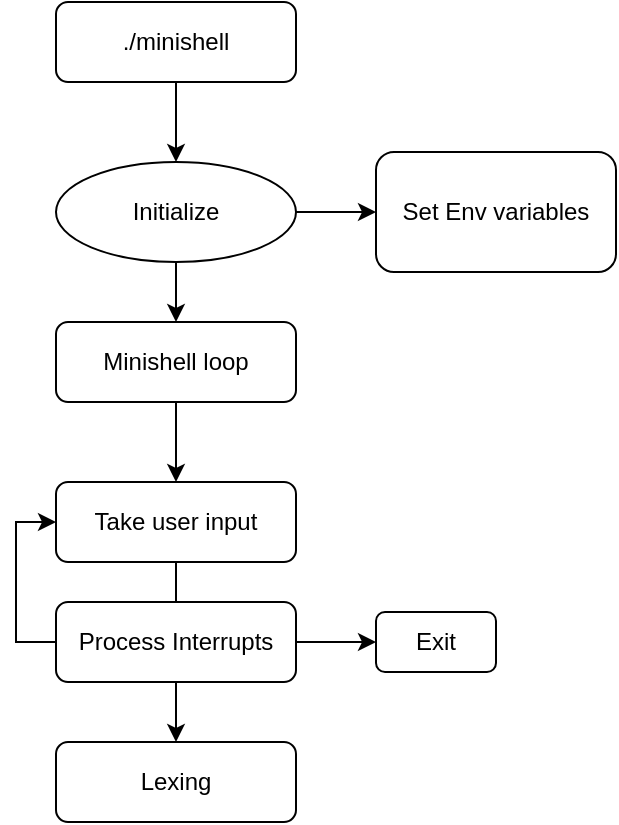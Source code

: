 <mxfile version="24.3.1" type="github">
  <diagram id="C5RBs43oDa-KdzZeNtuy" name="Page-1">
    <mxGraphModel dx="869" dy="603" grid="1" gridSize="10" guides="1" tooltips="1" connect="1" arrows="1" fold="1" page="1" pageScale="1" pageWidth="827" pageHeight="1169" math="0" shadow="0">
      <root>
        <mxCell id="WIyWlLk6GJQsqaUBKTNV-0" />
        <mxCell id="WIyWlLk6GJQsqaUBKTNV-1" parent="WIyWlLk6GJQsqaUBKTNV-0" />
        <mxCell id="ywwLu2ZAec7j-EUyDRsU-1" style="edgeStyle=orthogonalEdgeStyle;rounded=0;orthogonalLoop=1;jettySize=auto;html=1;entryX=0.5;entryY=0;entryDx=0;entryDy=0;" edge="1" parent="WIyWlLk6GJQsqaUBKTNV-1" source="WIyWlLk6GJQsqaUBKTNV-3" target="ywwLu2ZAec7j-EUyDRsU-0">
          <mxGeometry relative="1" as="geometry" />
        </mxCell>
        <mxCell id="WIyWlLk6GJQsqaUBKTNV-3" value="./minishell" style="rounded=1;whiteSpace=wrap;html=1;fontSize=12;glass=0;strokeWidth=1;shadow=0;" parent="WIyWlLk6GJQsqaUBKTNV-1" vertex="1">
          <mxGeometry x="160" y="80" width="120" height="40" as="geometry" />
        </mxCell>
        <mxCell id="ywwLu2ZAec7j-EUyDRsU-3" style="edgeStyle=orthogonalEdgeStyle;rounded=0;orthogonalLoop=1;jettySize=auto;html=1;" edge="1" parent="WIyWlLk6GJQsqaUBKTNV-1" source="ywwLu2ZAec7j-EUyDRsU-0" target="ywwLu2ZAec7j-EUyDRsU-2">
          <mxGeometry relative="1" as="geometry" />
        </mxCell>
        <mxCell id="ywwLu2ZAec7j-EUyDRsU-5" style="edgeStyle=orthogonalEdgeStyle;rounded=0;orthogonalLoop=1;jettySize=auto;html=1;" edge="1" parent="WIyWlLk6GJQsqaUBKTNV-1" source="ywwLu2ZAec7j-EUyDRsU-0" target="ywwLu2ZAec7j-EUyDRsU-4">
          <mxGeometry relative="1" as="geometry" />
        </mxCell>
        <mxCell id="ywwLu2ZAec7j-EUyDRsU-0" value="Initialize" style="ellipse;whiteSpace=wrap;html=1;" vertex="1" parent="WIyWlLk6GJQsqaUBKTNV-1">
          <mxGeometry x="160" y="160" width="120" height="50" as="geometry" />
        </mxCell>
        <mxCell id="ywwLu2ZAec7j-EUyDRsU-2" value="Set Env variables" style="rounded=1;whiteSpace=wrap;html=1;" vertex="1" parent="WIyWlLk6GJQsqaUBKTNV-1">
          <mxGeometry x="320" y="155" width="120" height="60" as="geometry" />
        </mxCell>
        <mxCell id="ywwLu2ZAec7j-EUyDRsU-7" style="edgeStyle=orthogonalEdgeStyle;rounded=0;orthogonalLoop=1;jettySize=auto;html=1;entryX=0.5;entryY=0;entryDx=0;entryDy=0;" edge="1" parent="WIyWlLk6GJQsqaUBKTNV-1" source="ywwLu2ZAec7j-EUyDRsU-4" target="ywwLu2ZAec7j-EUyDRsU-6">
          <mxGeometry relative="1" as="geometry" />
        </mxCell>
        <mxCell id="ywwLu2ZAec7j-EUyDRsU-4" value="Minishell loop" style="rounded=1;whiteSpace=wrap;html=1;" vertex="1" parent="WIyWlLk6GJQsqaUBKTNV-1">
          <mxGeometry x="160" y="240" width="120" height="40" as="geometry" />
        </mxCell>
        <mxCell id="ywwLu2ZAec7j-EUyDRsU-9" style="edgeStyle=orthogonalEdgeStyle;rounded=0;orthogonalLoop=1;jettySize=auto;html=1;entryX=0.5;entryY=0;entryDx=0;entryDy=0;" edge="1" parent="WIyWlLk6GJQsqaUBKTNV-1" source="ywwLu2ZAec7j-EUyDRsU-6" target="ywwLu2ZAec7j-EUyDRsU-8">
          <mxGeometry relative="1" as="geometry" />
        </mxCell>
        <mxCell id="ywwLu2ZAec7j-EUyDRsU-6" value="Take user input" style="rounded=1;whiteSpace=wrap;html=1;" vertex="1" parent="WIyWlLk6GJQsqaUBKTNV-1">
          <mxGeometry x="160" y="320" width="120" height="40" as="geometry" />
        </mxCell>
        <mxCell id="ywwLu2ZAec7j-EUyDRsU-8" value="Lexing" style="rounded=1;whiteSpace=wrap;html=1;" vertex="1" parent="WIyWlLk6GJQsqaUBKTNV-1">
          <mxGeometry x="160" y="450" width="120" height="40" as="geometry" />
        </mxCell>
        <mxCell id="ywwLu2ZAec7j-EUyDRsU-11" style="edgeStyle=orthogonalEdgeStyle;rounded=0;orthogonalLoop=1;jettySize=auto;html=1;entryX=0;entryY=0.5;entryDx=0;entryDy=0;" edge="1" parent="WIyWlLk6GJQsqaUBKTNV-1" source="ywwLu2ZAec7j-EUyDRsU-10" target="ywwLu2ZAec7j-EUyDRsU-6">
          <mxGeometry relative="1" as="geometry">
            <mxPoint x="110" y="400" as="targetPoint" />
            <Array as="points">
              <mxPoint x="140" y="400" />
              <mxPoint x="140" y="340" />
            </Array>
          </mxGeometry>
        </mxCell>
        <mxCell id="ywwLu2ZAec7j-EUyDRsU-13" value="" style="edgeStyle=orthogonalEdgeStyle;rounded=0;orthogonalLoop=1;jettySize=auto;html=1;" edge="1" parent="WIyWlLk6GJQsqaUBKTNV-1" source="ywwLu2ZAec7j-EUyDRsU-10" target="ywwLu2ZAec7j-EUyDRsU-12">
          <mxGeometry relative="1" as="geometry" />
        </mxCell>
        <mxCell id="ywwLu2ZAec7j-EUyDRsU-10" value="Process Interrupts" style="rounded=1;whiteSpace=wrap;html=1;" vertex="1" parent="WIyWlLk6GJQsqaUBKTNV-1">
          <mxGeometry x="160" y="380" width="120" height="40" as="geometry" />
        </mxCell>
        <mxCell id="ywwLu2ZAec7j-EUyDRsU-12" value="Exit" style="whiteSpace=wrap;html=1;rounded=1;" vertex="1" parent="WIyWlLk6GJQsqaUBKTNV-1">
          <mxGeometry x="320" y="385" width="60" height="30" as="geometry" />
        </mxCell>
      </root>
    </mxGraphModel>
  </diagram>
</mxfile>
